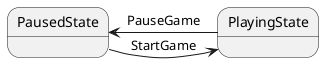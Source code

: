 @startuml game_state_machine

state PausedState  
state PlayingState

PausedState -> PlayingState : StartGame
PlayingState -> PausedState : PauseGame

@enduml